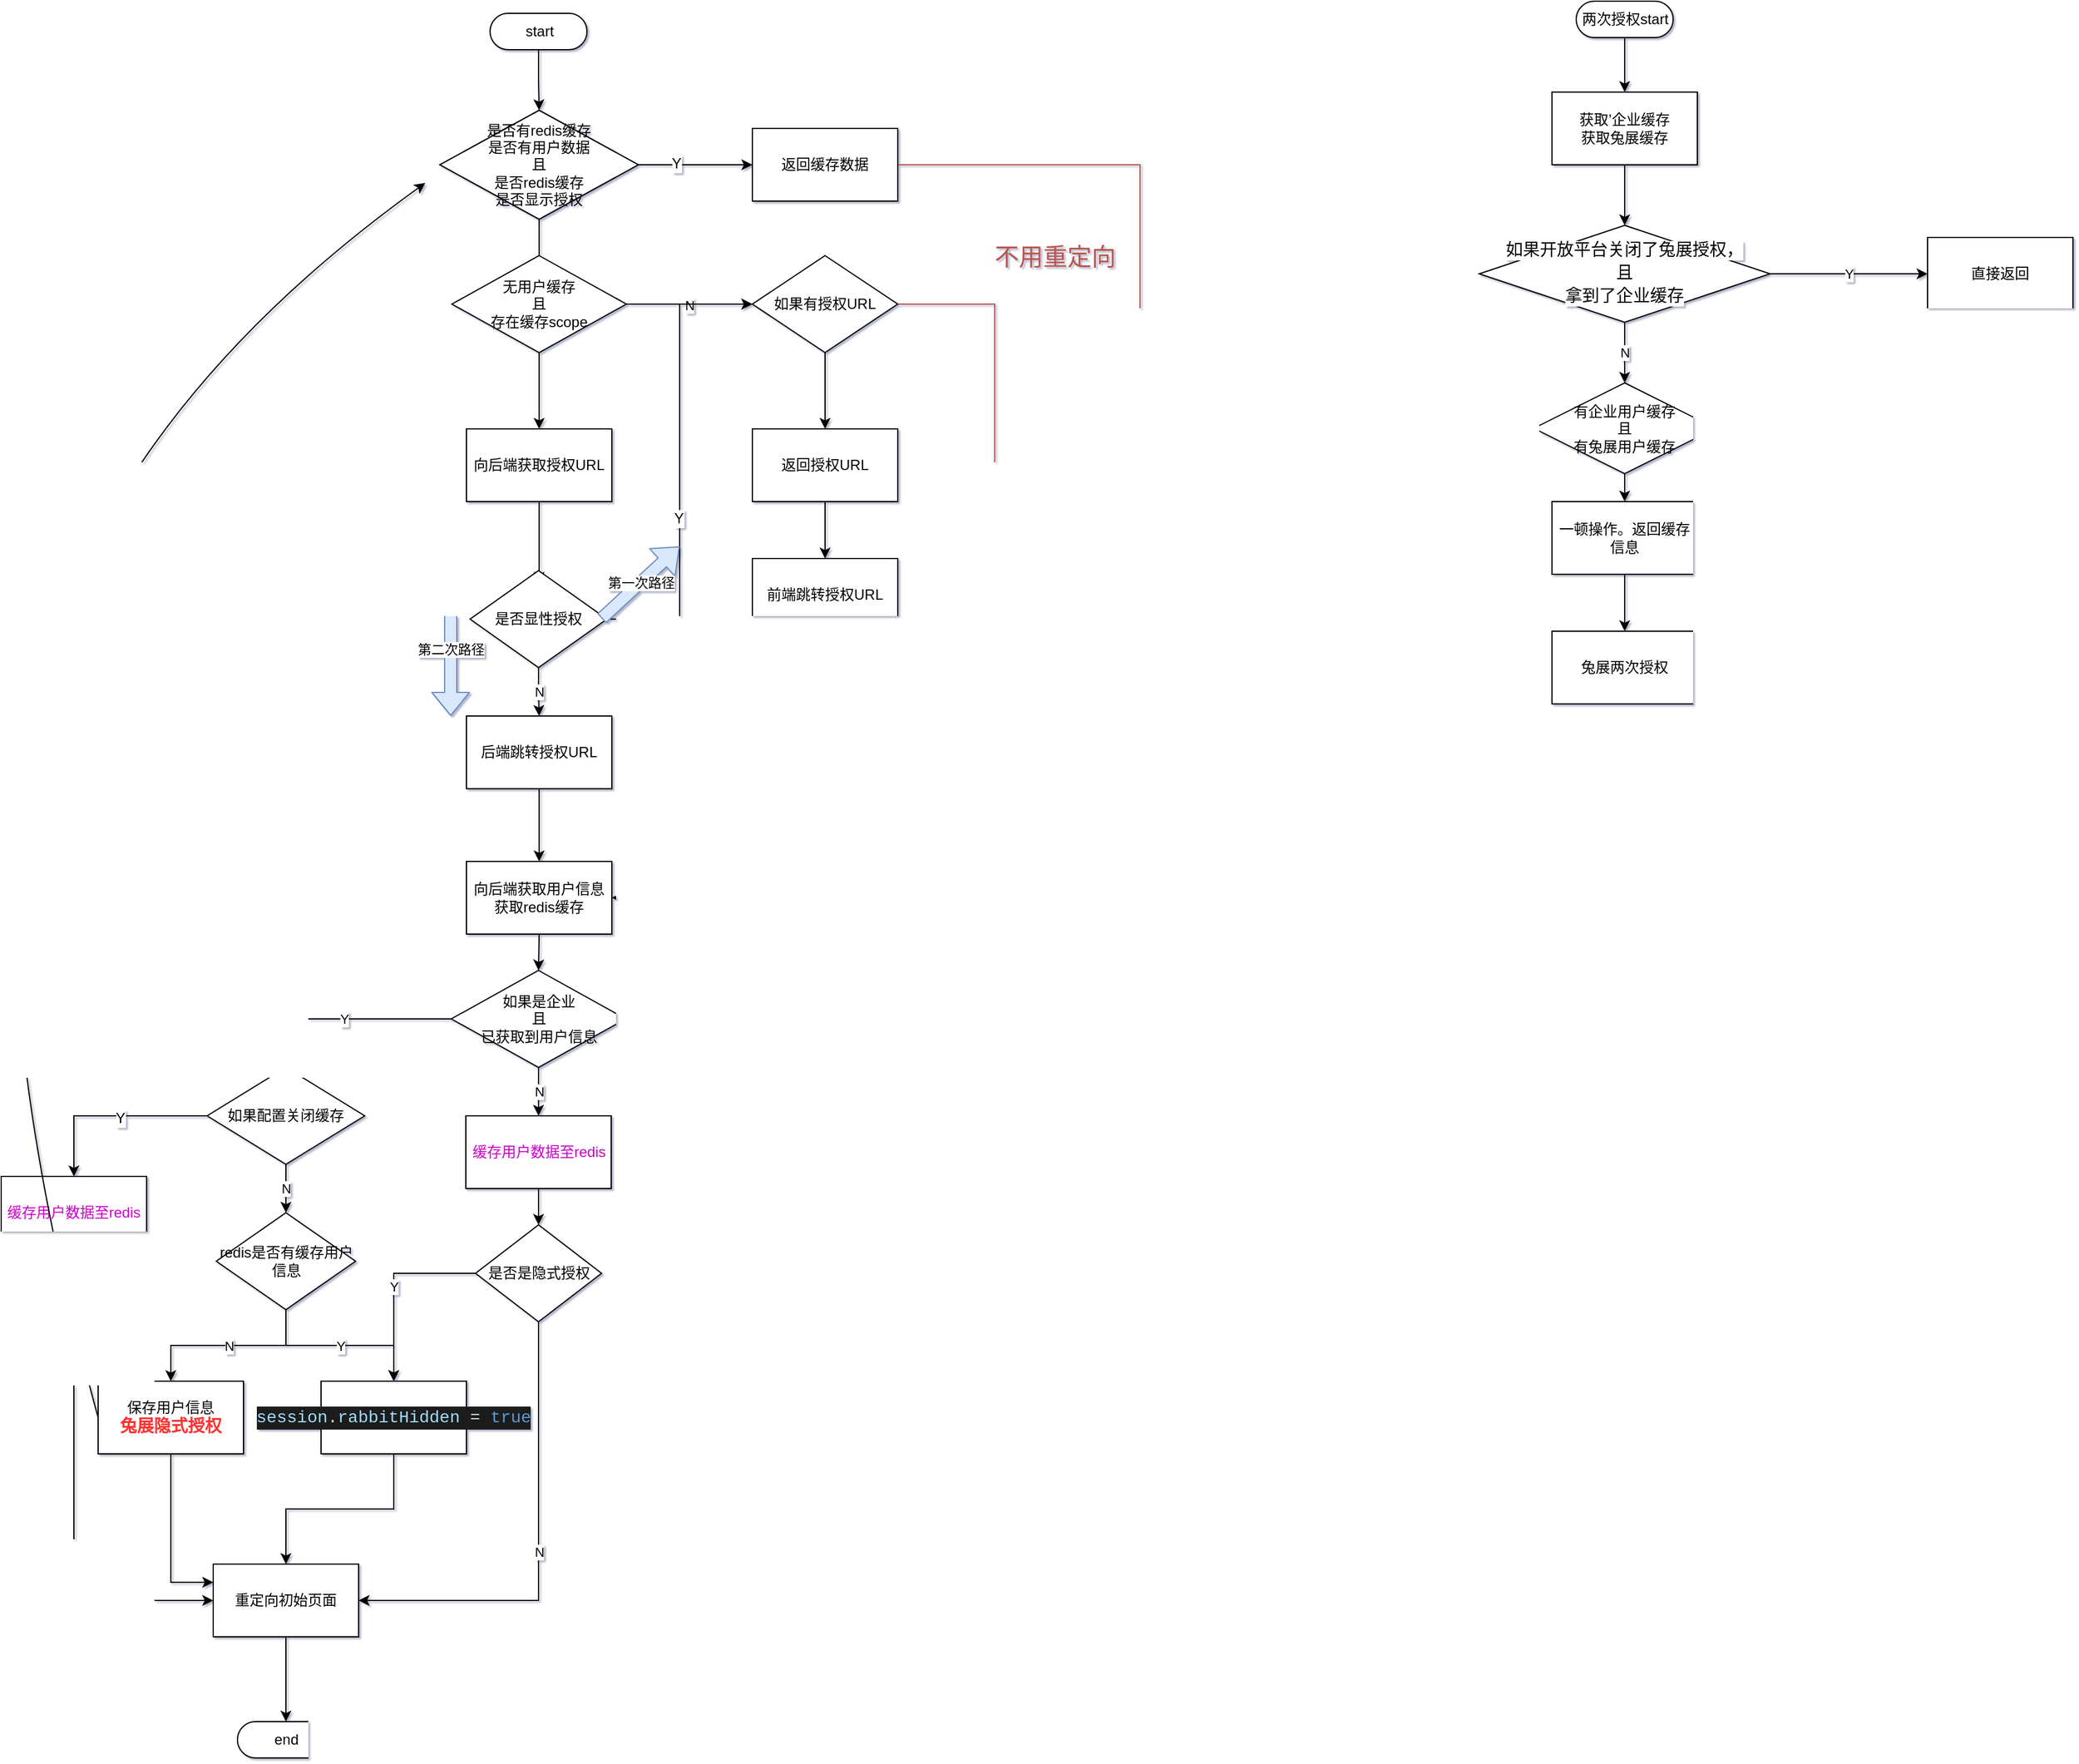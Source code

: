 <mxfile pages="1" version="11.2.2" type="github"><diagram name="Page-1" id="edf60f1a-56cd-e834-aa8a-f176f3a09ee4"><mxGraphModel dx="1229" dy="630" grid="1" gridSize="10" guides="1" tooltips="1" connect="1" arrows="1" fold="1" page="1" pageScale="1" pageWidth="827" pageHeight="1169" background="#ffffff" math="0" shadow="1"><root><mxCell id="0"/><mxCell id="1" parent="0"/><mxCell id="Uvyjgrr0N5g8xdEEAynE-41" style="edgeStyle=orthogonalEdgeStyle;rounded=0;orthogonalLoop=1;jettySize=auto;html=1;exitX=0.5;exitY=0.5;exitDx=0;exitDy=15;exitPerimeter=0;" parent="1" source="Uvyjgrr0N5g8xdEEAynE-3" target="Uvyjgrr0N5g8xdEEAynE-4" edge="1"><mxGeometry relative="1" as="geometry"/></mxCell><mxCell id="Uvyjgrr0N5g8xdEEAynE-3" value="start" style="html=1;dashed=0;whitespace=wrap;shape=mxgraph.dfd.start" parent="1" vertex="1"><mxGeometry x="503.5" y="10" width="80" height="30" as="geometry"/></mxCell><mxCell id="Uvyjgrr0N5g8xdEEAynE-6" style="edgeStyle=orthogonalEdgeStyle;rounded=0;orthogonalLoop=1;jettySize=auto;html=1;exitX=1;exitY=0.5;exitDx=0;exitDy=0;" parent="1" source="Uvyjgrr0N5g8xdEEAynE-4" target="Uvyjgrr0N5g8xdEEAynE-8" edge="1"><mxGeometry relative="1" as="geometry"><mxPoint x="760" y="135" as="targetPoint"/></mxGeometry></mxCell><mxCell id="Uvyjgrr0N5g8xdEEAynE-7" value="Y" style="text;html=1;resizable=0;points=[];align=center;verticalAlign=middle;labelBackgroundColor=#ffffff;" parent="Uvyjgrr0N5g8xdEEAynE-6" vertex="1" connectable="0"><mxGeometry x="-0.343" y="1" relative="1" as="geometry"><mxPoint as="offset"/></mxGeometry></mxCell><mxCell id="Uvyjgrr0N5g8xdEEAynE-13" value="N" style="edgeStyle=orthogonalEdgeStyle;rounded=0;orthogonalLoop=1;jettySize=auto;html=1;exitX=0.5;exitY=1;exitDx=0;exitDy=0;" parent="1" source="Uvyjgrr0N5g8xdEEAynE-4" edge="1"><mxGeometry relative="1" as="geometry"><mxPoint x="544" y="270" as="targetPoint"/></mxGeometry></mxCell><mxCell id="Uvyjgrr0N5g8xdEEAynE-4" value="是否有redis缓存&lt;br&gt;是否有用户数据&lt;br&gt;且&lt;br&gt;是否redis缓存&lt;br&gt;是否显示授权" style="rhombus;whiteSpace=wrap;html=1;" parent="1" vertex="1"><mxGeometry x="462" y="90" width="164" height="90" as="geometry"/></mxCell><mxCell id="Uvyjgrr0N5g8xdEEAynE-9" style="edgeStyle=orthogonalEdgeStyle;rounded=0;orthogonalLoop=1;jettySize=auto;html=1;entryX=0;entryY=0;entryDx=75.605;entryDy=4.395;entryPerimeter=0;fillColor=#f8cecc;strokeColor=#b85450;" parent="1" source="Uvyjgrr0N5g8xdEEAynE-8" target="Uvyjgrr0N5g8xdEEAynE-74" edge="1"><mxGeometry relative="1" as="geometry"><mxPoint x="1040" y="235" as="targetPoint"/><Array as="points"><mxPoint x="1040" y="135"/><mxPoint x="1040" y="1424"/></Array></mxGeometry></mxCell><mxCell id="Uvyjgrr0N5g8xdEEAynE-8" value="返回缓存数据" style="rounded=0;whiteSpace=wrap;html=1;" parent="1" vertex="1"><mxGeometry x="720" y="105" width="120" height="60" as="geometry"/></mxCell><mxCell id="Uvyjgrr0N5g8xdEEAynE-15" value="N" style="edgeStyle=orthogonalEdgeStyle;rounded=0;orthogonalLoop=1;jettySize=auto;html=1;" parent="1" source="Uvyjgrr0N5g8xdEEAynE-14" edge="1"><mxGeometry relative="1" as="geometry"><mxPoint x="720" y="250" as="targetPoint"/></mxGeometry></mxCell><mxCell id="Uvyjgrr0N5g8xdEEAynE-27" style="edgeStyle=orthogonalEdgeStyle;rounded=0;orthogonalLoop=1;jettySize=auto;html=1;" parent="1" source="Uvyjgrr0N5g8xdEEAynE-14" target="Uvyjgrr0N5g8xdEEAynE-26" edge="1"><mxGeometry relative="1" as="geometry"/></mxCell><mxCell id="Uvyjgrr0N5g8xdEEAynE-14" value="无用户缓存&lt;br&gt;且&lt;br&gt;存在缓存scope" style="rhombus;whiteSpace=wrap;html=1;" parent="1" vertex="1"><mxGeometry x="472" y="210" width="144" height="80" as="geometry"/></mxCell><mxCell id="Uvyjgrr0N5g8xdEEAynE-18" style="edgeStyle=orthogonalEdgeStyle;rounded=0;orthogonalLoop=1;jettySize=auto;html=1;entryX=0.5;entryY=1;entryDx=0;entryDy=0;" parent="1" source="Uvyjgrr0N5g8xdEEAynE-17" target="Uvyjgrr0N5g8xdEEAynE-23" edge="1"><mxGeometry relative="1" as="geometry"><mxPoint x="780" y="340" as="targetPoint"/></mxGeometry></mxCell><mxCell id="Uvyjgrr0N5g8xdEEAynE-21" style="edgeStyle=orthogonalEdgeStyle;rounded=0;orthogonalLoop=1;jettySize=auto;html=1;entryX=1;entryY=0.5;entryDx=0;entryDy=0;entryPerimeter=0;fillColor=#f8cecc;strokeColor=#b85450;" parent="1" source="Uvyjgrr0N5g8xdEEAynE-17" target="Uvyjgrr0N5g8xdEEAynE-74" edge="1"><mxGeometry relative="1" as="geometry"><mxPoint x="1000" y="250" as="targetPoint"/><Array as="points"><mxPoint x="920" y="250"/><mxPoint x="920" y="1435"/></Array></mxGeometry></mxCell><mxCell id="Uvyjgrr0N5g8xdEEAynE-17" value="如果有授权URL" style="rhombus;whiteSpace=wrap;html=1;" parent="1" vertex="1"><mxGeometry x="720" y="210" width="120" height="80" as="geometry"/></mxCell><mxCell id="Uvyjgrr0N5g8xdEEAynE-36" style="edgeStyle=orthogonalEdgeStyle;rounded=0;orthogonalLoop=1;jettySize=auto;html=1;" parent="1" source="Uvyjgrr0N5g8xdEEAynE-23" target="Uvyjgrr0N5g8xdEEAynE-37" edge="1"><mxGeometry relative="1" as="geometry"><mxPoint x="780" y="490" as="targetPoint"/></mxGeometry></mxCell><mxCell id="Uvyjgrr0N5g8xdEEAynE-23" value="&lt;span style=&quot;white-space: normal&quot;&gt;返回授权URL&lt;/span&gt;" style="rounded=0;whiteSpace=wrap;html=1;direction=west;" parent="1" vertex="1"><mxGeometry x="720" y="353" width="120" height="60" as="geometry"/></mxCell><mxCell id="Uvyjgrr0N5g8xdEEAynE-28" style="edgeStyle=orthogonalEdgeStyle;rounded=0;orthogonalLoop=1;jettySize=auto;html=1;" parent="1" source="Uvyjgrr0N5g8xdEEAynE-26" edge="1"><mxGeometry relative="1" as="geometry"><mxPoint x="544" y="480" as="targetPoint"/></mxGeometry></mxCell><mxCell id="Uvyjgrr0N5g8xdEEAynE-26" value="向后端获取授权URL" style="rounded=0;whiteSpace=wrap;html=1;" parent="1" vertex="1"><mxGeometry x="484" y="353" width="120" height="60" as="geometry"/></mxCell><mxCell id="Uvyjgrr0N5g8xdEEAynE-30" style="edgeStyle=orthogonalEdgeStyle;rounded=0;orthogonalLoop=1;jettySize=auto;html=1;entryX=0;entryY=0.5;entryDx=0;entryDy=0;" parent="1" source="Uvyjgrr0N5g8xdEEAynE-29" target="Uvyjgrr0N5g8xdEEAynE-17" edge="1"><mxGeometry relative="1" as="geometry"/></mxCell><mxCell id="Uvyjgrr0N5g8xdEEAynE-31" value="Y" style="text;html=1;resizable=0;points=[];align=center;verticalAlign=middle;labelBackgroundColor=#ffffff;" parent="Uvyjgrr0N5g8xdEEAynE-30" vertex="1" connectable="0"><mxGeometry x="-0.247" y="1" relative="1" as="geometry"><mxPoint as="offset"/></mxGeometry></mxCell><mxCell id="Uvyjgrr0N5g8xdEEAynE-34" value="N" style="edgeStyle=orthogonalEdgeStyle;rounded=0;orthogonalLoop=1;jettySize=auto;html=1;entryX=0.5;entryY=0;entryDx=0;entryDy=0;" parent="1" source="Uvyjgrr0N5g8xdEEAynE-29" target="Uvyjgrr0N5g8xdEEAynE-33" edge="1"><mxGeometry relative="1" as="geometry"/></mxCell><mxCell id="Uvyjgrr0N5g8xdEEAynE-29" value="是否显性授权" style="rhombus;whiteSpace=wrap;html=1;" parent="1" vertex="1"><mxGeometry x="487" y="470" width="113" height="80" as="geometry"/></mxCell><mxCell id="Uvyjgrr0N5g8xdEEAynE-40" style="edgeStyle=orthogonalEdgeStyle;rounded=0;orthogonalLoop=1;jettySize=auto;html=1;entryX=0.5;entryY=0;entryDx=0;entryDy=0;" parent="1" source="Uvyjgrr0N5g8xdEEAynE-33" target="Uvyjgrr0N5g8xdEEAynE-38" edge="1"><mxGeometry relative="1" as="geometry"><mxPoint x="710" y="740" as="targetPoint"/></mxGeometry></mxCell><mxCell id="Uvyjgrr0N5g8xdEEAynE-33" value="后端跳转授权URL" style="rounded=0;whiteSpace=wrap;html=1;" parent="1" vertex="1"><mxGeometry x="484" y="590" width="120" height="60" as="geometry"/></mxCell><mxCell id="Uvyjgrr0N5g8xdEEAynE-43" style="edgeStyle=orthogonalEdgeStyle;rounded=0;orthogonalLoop=1;jettySize=auto;html=1;entryX=1;entryY=0.5;entryDx=0;entryDy=0;exitX=0.5;exitY=1;exitDx=0;exitDy=0;" parent="1" source="Uvyjgrr0N5g8xdEEAynE-37" target="Uvyjgrr0N5g8xdEEAynE-38" edge="1"><mxGeometry relative="1" as="geometry"/></mxCell><mxCell id="Uvyjgrr0N5g8xdEEAynE-37" value="前端跳转授权URL" style="rounded=0;whiteSpace=wrap;html=1;" parent="1" vertex="1"><mxGeometry x="720" y="460" width="120" height="60" as="geometry"/></mxCell><mxCell id="Uvyjgrr0N5g8xdEEAynE-52" style="edgeStyle=orthogonalEdgeStyle;rounded=0;orthogonalLoop=1;jettySize=auto;html=1;exitX=0.5;exitY=1;exitDx=0;exitDy=0;entryX=0.5;entryY=0;entryDx=0;entryDy=0;" parent="1" source="Uvyjgrr0N5g8xdEEAynE-38" target="Uvyjgrr0N5g8xdEEAynE-44" edge="1"><mxGeometry relative="1" as="geometry"/></mxCell><mxCell id="Uvyjgrr0N5g8xdEEAynE-38" value="向后端获取用户信息&lt;br&gt;获取redis缓存" style="rounded=0;whiteSpace=wrap;html=1;" parent="1" vertex="1"><mxGeometry x="484" y="710" width="120" height="60" as="geometry"/></mxCell><mxCell id="Uvyjgrr0N5g8xdEEAynE-46" value="Y" style="edgeStyle=orthogonalEdgeStyle;rounded=0;orthogonalLoop=1;jettySize=auto;html=1;entryX=0.5;entryY=0;entryDx=0;entryDy=0;" parent="1" source="Uvyjgrr0N5g8xdEEAynE-44" target="Uvyjgrr0N5g8xdEEAynE-45" edge="1"><mxGeometry relative="1" as="geometry"/></mxCell><mxCell id="Uvyjgrr0N5g8xdEEAynE-60" value="N" style="edgeStyle=orthogonalEdgeStyle;rounded=0;orthogonalLoop=1;jettySize=auto;html=1;" parent="1" source="Uvyjgrr0N5g8xdEEAynE-44" target="Uvyjgrr0N5g8xdEEAynE-61" edge="1"><mxGeometry relative="1" as="geometry"><mxPoint x="543.5" y="950" as="targetPoint"/></mxGeometry></mxCell><mxCell id="Uvyjgrr0N5g8xdEEAynE-44" value="如果是企业&lt;br&gt;且&lt;br&gt;已获取到用户信息" style="rhombus;whiteSpace=wrap;html=1;" parent="1" vertex="1"><mxGeometry x="471.5" y="800" width="144" height="80" as="geometry"/></mxCell><mxCell id="Uvyjgrr0N5g8xdEEAynE-48" style="edgeStyle=orthogonalEdgeStyle;rounded=0;orthogonalLoop=1;jettySize=auto;html=1;" parent="1" source="Uvyjgrr0N5g8xdEEAynE-45" target="Uvyjgrr0N5g8xdEEAynE-47" edge="1"><mxGeometry relative="1" as="geometry"/></mxCell><mxCell id="Uvyjgrr0N5g8xdEEAynE-49" value="Y" style="text;html=1;resizable=0;points=[];align=center;verticalAlign=middle;labelBackgroundColor=#ffffff;" parent="Uvyjgrr0N5g8xdEEAynE-48" vertex="1" connectable="0"><mxGeometry x="-0.1" y="2" relative="1" as="geometry"><mxPoint as="offset"/></mxGeometry></mxCell><mxCell id="Uvyjgrr0N5g8xdEEAynE-54" value="N" style="edgeStyle=orthogonalEdgeStyle;rounded=0;orthogonalLoop=1;jettySize=auto;html=1;exitX=0.5;exitY=1;exitDx=0;exitDy=0;entryX=0.5;entryY=0;entryDx=0;entryDy=0;" parent="1" source="Uvyjgrr0N5g8xdEEAynE-45" target="Uvyjgrr0N5g8xdEEAynE-53" edge="1"><mxGeometry relative="1" as="geometry"/></mxCell><mxCell id="Uvyjgrr0N5g8xdEEAynE-45" value="如果配置关闭缓存" style="rhombus;whiteSpace=wrap;html=1;" parent="1" vertex="1"><mxGeometry x="270" y="880" width="130" height="80" as="geometry"/></mxCell><mxCell id="Uvyjgrr0N5g8xdEEAynE-70" style="edgeStyle=orthogonalEdgeStyle;rounded=0;orthogonalLoop=1;jettySize=auto;html=1;entryX=0;entryY=0.5;entryDx=0;entryDy=0;" parent="1" source="Uvyjgrr0N5g8xdEEAynE-47" target="Uvyjgrr0N5g8xdEEAynE-69" edge="1"><mxGeometry relative="1" as="geometry"><Array as="points"><mxPoint x="160" y="1320"/></Array></mxGeometry></mxCell><mxCell id="Uvyjgrr0N5g8xdEEAynE-47" value="&lt;font color=&quot;#cc00cc&quot;&gt;缓存用户数据至redis&lt;/font&gt;" style="rounded=0;whiteSpace=wrap;html=1;" parent="1" vertex="1"><mxGeometry x="100" y="970" width="120" height="60" as="geometry"/></mxCell><mxCell id="Uvyjgrr0N5g8xdEEAynE-55" value="N" style="edgeStyle=orthogonalEdgeStyle;rounded=0;orthogonalLoop=1;jettySize=auto;html=1;" parent="1" source="Uvyjgrr0N5g8xdEEAynE-53" target="Uvyjgrr0N5g8xdEEAynE-56" edge="1"><mxGeometry relative="1" as="geometry"><mxPoint x="335" y="1150" as="targetPoint"/></mxGeometry></mxCell><mxCell id="Uvyjgrr0N5g8xdEEAynE-57" value="Y" style="edgeStyle=orthogonalEdgeStyle;rounded=0;orthogonalLoop=1;jettySize=auto;html=1;" parent="1" source="Uvyjgrr0N5g8xdEEAynE-53" target="Uvyjgrr0N5g8xdEEAynE-58" edge="1"><mxGeometry relative="1" as="geometry"><mxPoint x="470" y="1140" as="targetPoint"/></mxGeometry></mxCell><mxCell id="Uvyjgrr0N5g8xdEEAynE-53" value="redis是否有缓存用户信息" style="rhombus;whiteSpace=wrap;html=1;" parent="1" vertex="1"><mxGeometry x="277.5" y="1000" width="115" height="80" as="geometry"/></mxCell><mxCell id="Uvyjgrr0N5g8xdEEAynE-71" style="edgeStyle=orthogonalEdgeStyle;rounded=0;orthogonalLoop=1;jettySize=auto;html=1;entryX=0;entryY=0.25;entryDx=0;entryDy=0;" parent="1" source="Uvyjgrr0N5g8xdEEAynE-56" target="Uvyjgrr0N5g8xdEEAynE-69" edge="1"><mxGeometry relative="1" as="geometry"/></mxCell><mxCell id="Uvyjgrr0N5g8xdEEAynE-56" value="保存用户信息&lt;br&gt;&lt;b&gt;&lt;font color=&quot;#ff3333&quot; style=&quot;font-size: 14px&quot;&gt;兔展隐式授权&lt;/font&gt;&lt;/b&gt;" style="rounded=0;whiteSpace=wrap;html=1;" parent="1" vertex="1"><mxGeometry x="180" y="1139" width="120" height="60" as="geometry"/></mxCell><mxCell id="Uvyjgrr0N5g8xdEEAynE-72" style="edgeStyle=orthogonalEdgeStyle;rounded=0;orthogonalLoop=1;jettySize=auto;html=1;entryX=0.5;entryY=0;entryDx=0;entryDy=0;" parent="1" source="Uvyjgrr0N5g8xdEEAynE-58" target="Uvyjgrr0N5g8xdEEAynE-69" edge="1"><mxGeometry relative="1" as="geometry"/></mxCell><mxCell id="Uvyjgrr0N5g8xdEEAynE-58" value="&lt;div style=&quot;color: rgb(212 , 212 , 212) ; background-color: rgb(30 , 30 , 30) ; font-family: &amp;#34;consolas&amp;#34; , &amp;#34;courier new&amp;#34; , monospace ; font-size: 14px ; line-height: 19px ; white-space: pre&quot;&gt;&lt;span style=&quot;color: #9cdcfe&quot;&gt;session&lt;/span&gt;.&lt;span style=&quot;color: #9cdcfe&quot;&gt;rabbitHidden&lt;/span&gt; = &lt;span style=&quot;color: #569cd6&quot;&gt;true&lt;/span&gt;&lt;/div&gt;" style="rounded=0;whiteSpace=wrap;html=1;" parent="1" vertex="1"><mxGeometry x="364" y="1139" width="120" height="60" as="geometry"/></mxCell><mxCell id="Uvyjgrr0N5g8xdEEAynE-65" style="edgeStyle=orthogonalEdgeStyle;rounded=0;orthogonalLoop=1;jettySize=auto;html=1;entryX=0.5;entryY=0;entryDx=0;entryDy=0;" parent="1" source="Uvyjgrr0N5g8xdEEAynE-61" target="Uvyjgrr0N5g8xdEEAynE-64" edge="1"><mxGeometry relative="1" as="geometry"/></mxCell><mxCell id="Uvyjgrr0N5g8xdEEAynE-61" value="&lt;font color=&quot;#cc00cc&quot;&gt;缓存用户数据至redis&lt;/font&gt;" style="rounded=0;whiteSpace=wrap;html=1;" parent="1" vertex="1"><mxGeometry x="483.5" y="920" width="120" height="60" as="geometry"/></mxCell><mxCell id="Uvyjgrr0N5g8xdEEAynE-66" value="Y" style="edgeStyle=orthogonalEdgeStyle;rounded=0;orthogonalLoop=1;jettySize=auto;html=1;entryX=0.5;entryY=0;entryDx=0;entryDy=0;" parent="1" source="Uvyjgrr0N5g8xdEEAynE-64" target="Uvyjgrr0N5g8xdEEAynE-58" edge="1"><mxGeometry relative="1" as="geometry"/></mxCell><mxCell id="Uvyjgrr0N5g8xdEEAynE-67" value="N" style="edgeStyle=orthogonalEdgeStyle;rounded=0;orthogonalLoop=1;jettySize=auto;html=1;entryX=1;entryY=0.5;entryDx=0;entryDy=0;" parent="1" source="Uvyjgrr0N5g8xdEEAynE-64" target="Uvyjgrr0N5g8xdEEAynE-69" edge="1"><mxGeometry relative="1" as="geometry"><mxPoint x="543.5" y="1280" as="targetPoint"/><Array as="points"><mxPoint x="544" y="1320"/></Array></mxGeometry></mxCell><mxCell id="Uvyjgrr0N5g8xdEEAynE-64" value="是否是隐式授权" style="rhombus;whiteSpace=wrap;html=1;" parent="1" vertex="1"><mxGeometry x="491.5" y="1010" width="104" height="80" as="geometry"/></mxCell><mxCell id="Uvyjgrr0N5g8xdEEAynE-73" style="edgeStyle=orthogonalEdgeStyle;rounded=0;orthogonalLoop=1;jettySize=auto;html=1;entryX=0.5;entryY=0.5;entryDx=0;entryDy=-15;entryPerimeter=0;" parent="1" source="Uvyjgrr0N5g8xdEEAynE-69" target="Uvyjgrr0N5g8xdEEAynE-74" edge="1"><mxGeometry relative="1" as="geometry"><mxPoint x="335" y="1400" as="targetPoint"/></mxGeometry></mxCell><mxCell id="Uvyjgrr0N5g8xdEEAynE-69" value="重定向初始页面" style="rounded=0;whiteSpace=wrap;html=1;" parent="1" vertex="1"><mxGeometry x="275" y="1290" width="120" height="60" as="geometry"/></mxCell><mxCell id="Uvyjgrr0N5g8xdEEAynE-74" value="end" style="html=1;dashed=0;whitespace=wrap;shape=mxgraph.dfd.start" parent="1" vertex="1"><mxGeometry x="295" y="1420" width="80" height="30" as="geometry"/></mxCell><UserObject label="&lt;font color=&quot;#b85450&quot; style=&quot;font-size: 20px&quot;&gt;不用重定向&lt;/font&gt;" placeholders="1" name="Variable" id="Uvyjgrr0N5g8xdEEAynE-75"><mxCell style="text;html=1;strokeColor=none;fillColor=none;align=center;verticalAlign=middle;whiteSpace=wrap;overflow=hidden;" parent="1" vertex="1"><mxGeometry x="900" y="195" width="140" height="30" as="geometry"/></mxCell></UserObject><mxCell id="Uvyjgrr0N5g8xdEEAynE-77" value="" style="curved=1;endArrow=classic;html=1;exitX=0;exitY=0.5;exitDx=0;exitDy=0;" parent="1" source="Uvyjgrr0N5g8xdEEAynE-56" edge="1"><mxGeometry width="50" height="50" relative="1" as="geometry"><mxPoint x="100" y="1520" as="sourcePoint"/><mxPoint x="450" y="150" as="targetPoint"/><Array as="points"><mxPoint x="70" y="770"/><mxPoint x="200" y="330"/></Array></mxGeometry></mxCell><mxCell id="Uvyjgrr0N5g8xdEEAynE-79" value="第二次路径" style="shape=flexArrow;endArrow=classic;html=1;fillColor=#dae8fc;strokeColor=#6c8ebf;" parent="1" edge="1"><mxGeometry width="50" height="50" relative="1" as="geometry"><mxPoint x="471" y="480" as="sourcePoint"/><mxPoint x="471" y="590" as="targetPoint"/></mxGeometry></mxCell><mxCell id="Uvyjgrr0N5g8xdEEAynE-80" value="第一次路径" style="shape=flexArrow;endArrow=classic;html=1;fillColor=#dae8fc;strokeColor=#6c8ebf;" parent="1" edge="1"><mxGeometry width="50" height="50" relative="1" as="geometry"><mxPoint x="595.5" y="509.5" as="sourcePoint"/><mxPoint x="660" y="450" as="targetPoint"/></mxGeometry></mxCell><mxCell id="Uvyjgrr0N5g8xdEEAynE-90" style="edgeStyle=orthogonalEdgeStyle;rounded=0;orthogonalLoop=1;jettySize=auto;html=1;entryX=0.5;entryY=0;entryDx=0;entryDy=0;" parent="1" source="Uvyjgrr0N5g8xdEEAynE-81" target="Uvyjgrr0N5g8xdEEAynE-89" edge="1"><mxGeometry relative="1" as="geometry"/></mxCell><mxCell id="Uvyjgrr0N5g8xdEEAynE-81" value="两次授权start" style="html=1;dashed=0;whitespace=wrap;shape=mxgraph.dfd.start" parent="1" vertex="1"><mxGeometry x="1400" width="80" height="30" as="geometry"/></mxCell><mxCell id="Uvyjgrr0N5g8xdEEAynE-84" value="Y" style="edgeStyle=orthogonalEdgeStyle;rounded=0;orthogonalLoop=1;jettySize=auto;html=1;exitX=1;exitY=0.5;exitDx=0;exitDy=0;entryX=0;entryY=0.5;entryDx=0;entryDy=0;" parent="1" source="Uvyjgrr0N5g8xdEEAynE-82" target="Uvyjgrr0N5g8xdEEAynE-86" edge="1"><mxGeometry relative="1" as="geometry"><mxPoint x="1700" y="225" as="targetPoint"/></mxGeometry></mxCell><mxCell id="Uvyjgrr0N5g8xdEEAynE-92" value="N" style="edgeStyle=orthogonalEdgeStyle;rounded=0;orthogonalLoop=1;jettySize=auto;html=1;exitX=0.5;exitY=1;exitDx=0;exitDy=0;entryX=0.5;entryY=0;entryDx=0;entryDy=0;" parent="1" source="Uvyjgrr0N5g8xdEEAynE-82" target="Uvyjgrr0N5g8xdEEAynE-94" edge="1"><mxGeometry relative="1" as="geometry"><mxPoint x="1440" y="310" as="targetPoint"/></mxGeometry></mxCell><mxCell id="Uvyjgrr0N5g8xdEEAynE-82" value="&lt;div style=&quot;font-family: &amp;#34;consolas&amp;#34; , &amp;#34;courier new&amp;#34; , monospace ; font-size: 14px ; line-height: 19px ; white-space: pre&quot;&gt;&lt;font style=&quot;background-color: rgb(255 , 255 , 255)&quot;&gt;如果开放平台关闭了兔展授权，&lt;/font&gt;&lt;/div&gt;&lt;div style=&quot;font-family: &amp;#34;consolas&amp;#34; , &amp;#34;courier new&amp;#34; , monospace ; font-size: 14px ; line-height: 19px ; white-space: pre&quot;&gt;&lt;font style=&quot;background-color: rgb(255 , 255 , 255)&quot;&gt;且&lt;/font&gt;&lt;/div&gt;&lt;div style=&quot;font-family: &amp;#34;consolas&amp;#34; , &amp;#34;courier new&amp;#34; , monospace ; font-size: 14px ; line-height: 19px ; white-space: pre&quot;&gt;&lt;font style=&quot;background-color: rgb(255 , 255 , 255)&quot;&gt;拿到了企业缓存&lt;/font&gt;&lt;/div&gt;" style="rhombus;whiteSpace=wrap;html=1;" parent="1" vertex="1"><mxGeometry x="1320" y="185" width="240" height="80" as="geometry"/></mxCell><mxCell id="Uvyjgrr0N5g8xdEEAynE-86" value="直接返回" style="rounded=0;whiteSpace=wrap;html=1;" parent="1" vertex="1"><mxGeometry x="1690" y="195" width="120" height="60" as="geometry"/></mxCell><mxCell id="Uvyjgrr0N5g8xdEEAynE-91" style="edgeStyle=orthogonalEdgeStyle;rounded=0;orthogonalLoop=1;jettySize=auto;html=1;" parent="1" source="Uvyjgrr0N5g8xdEEAynE-89" target="Uvyjgrr0N5g8xdEEAynE-82" edge="1"><mxGeometry relative="1" as="geometry"/></mxCell><mxCell id="Uvyjgrr0N5g8xdEEAynE-89" value="获取’企业缓存&lt;br&gt;获取兔展缓存" style="rounded=0;whiteSpace=wrap;html=1;" parent="1" vertex="1"><mxGeometry x="1380" y="75" width="120" height="60" as="geometry"/></mxCell><mxCell id="Uvyjgrr0N5g8xdEEAynE-95" style="edgeStyle=orthogonalEdgeStyle;rounded=0;orthogonalLoop=1;jettySize=auto;html=1;" parent="1" source="Uvyjgrr0N5g8xdEEAynE-94" target="Uvyjgrr0N5g8xdEEAynE-96" edge="1"><mxGeometry relative="1" as="geometry"><mxPoint x="1440" y="430" as="targetPoint"/></mxGeometry></mxCell><mxCell id="Uvyjgrr0N5g8xdEEAynE-94" value="有企业用户缓存&lt;br&gt;且&lt;br&gt;有兔展用户缓存" style="rhombus;whiteSpace=wrap;html=1;" parent="1" vertex="1"><mxGeometry x="1365" y="315" width="150" height="75" as="geometry"/></mxCell><mxCell id="Uvyjgrr0N5g8xdEEAynE-98" style="edgeStyle=orthogonalEdgeStyle;rounded=0;orthogonalLoop=1;jettySize=auto;html=1;" parent="1" source="Uvyjgrr0N5g8xdEEAynE-96" target="Uvyjgrr0N5g8xdEEAynE-97" edge="1"><mxGeometry relative="1" as="geometry"/></mxCell><mxCell id="Uvyjgrr0N5g8xdEEAynE-96" value="一顿操作。返回缓存信息" style="rounded=104;whiteSpace=wrap;html=1;" parent="1" vertex="1"><mxGeometry x="1380" y="413" width="120" height="60" as="geometry"/></mxCell><mxCell id="Uvyjgrr0N5g8xdEEAynE-97" value="兔展两次授权" style="rounded=0;whiteSpace=wrap;html=1;" parent="1" vertex="1"><mxGeometry x="1380" y="520" width="120" height="60" as="geometry"/></mxCell></root></mxGraphModel></diagram></mxfile>